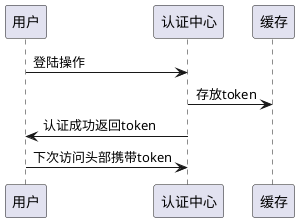 1. 默认是画时序图的,一个文件只能做一张图
@startuml
用户 -> 认证中心: 登陆操作
认证中心 -> 缓存: 存放token
用户 <- 认证中心: 认证成功返回token
用户 -> 认证中心: 下次访问头部携带token
@enduml

